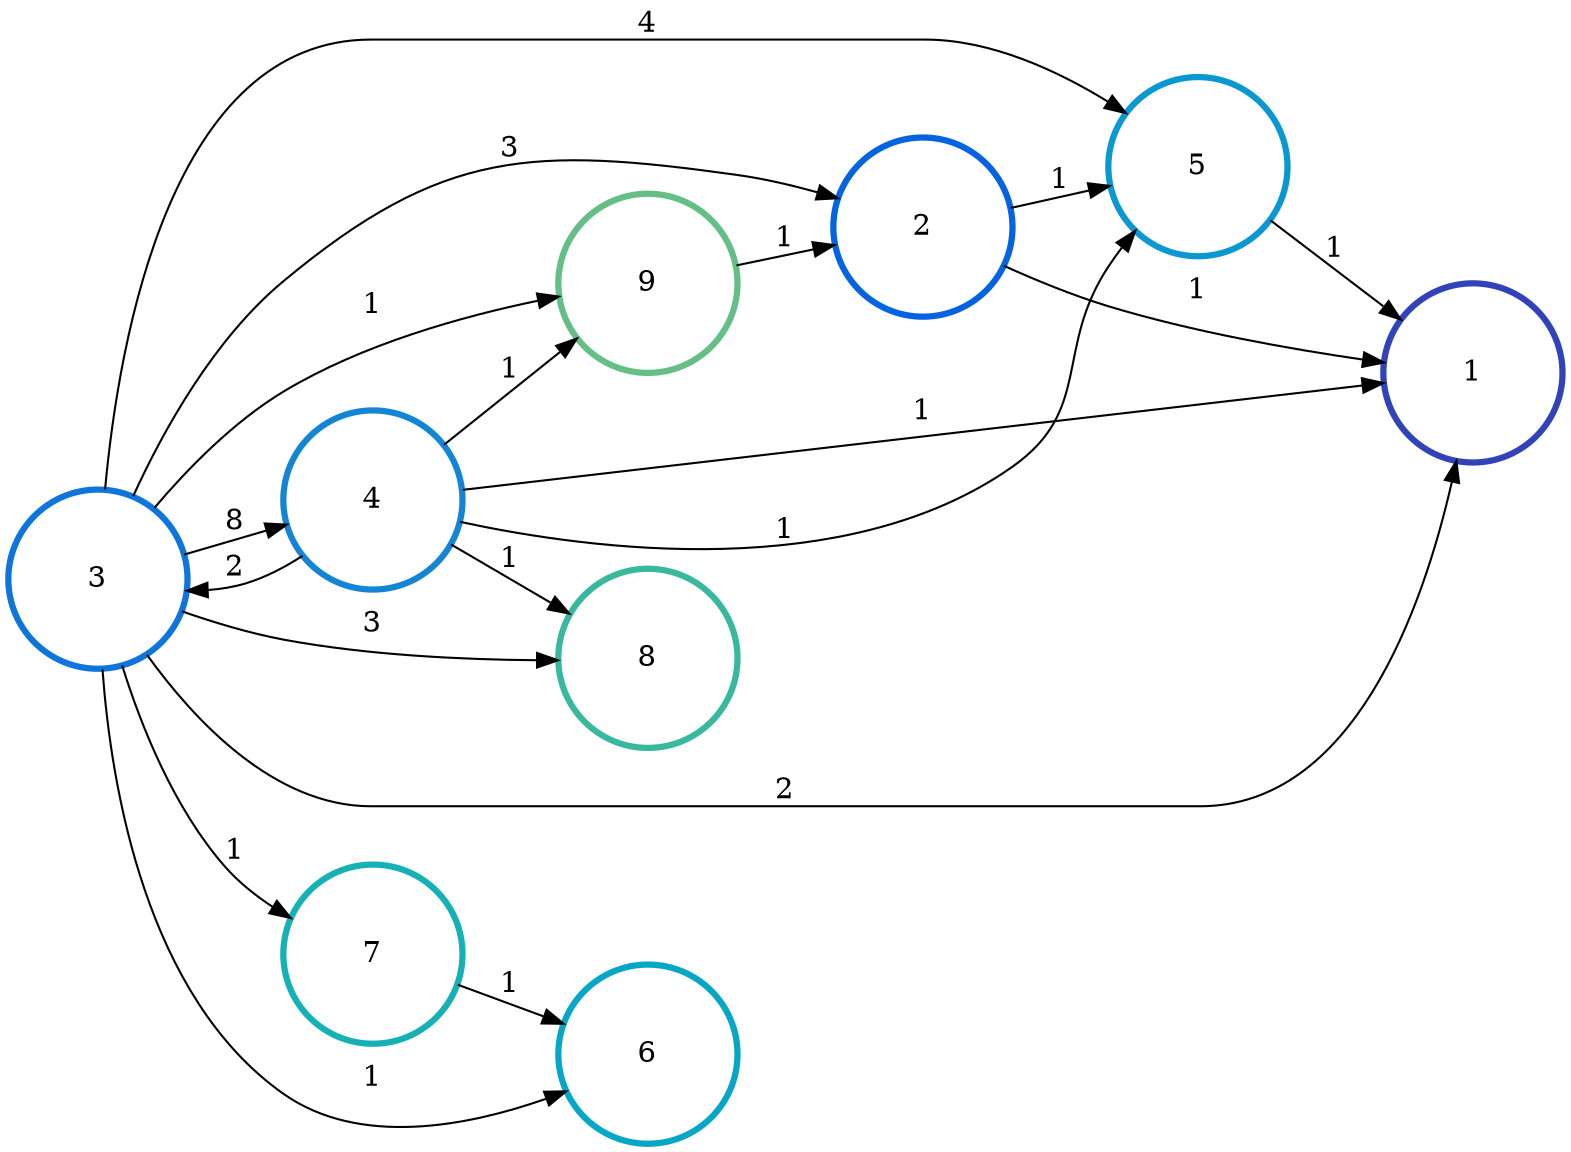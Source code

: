 digraph N {
	overlap="false"
	rankdir="LR"
	0 [label="1",width=1.2,height=1.2,style="",penwidth=3,color="#3243BA"]
	1 [label="2",width=1.2,height=1.2,style="",penwidth=3,color="#0363E1"]
	2 [label="3",width=1.2,height=1.2,style="",penwidth=3,color="#0D75DC"]
	3 [label="4",width=1.2,height=1.2,style="",penwidth=3,color="#1485D4"]
	4 [label="5",width=1.2,height=1.2,style="",penwidth=3,color="#0998D1"]
	5 [label="6",width=1.2,height=1.2,style="",penwidth=3,color="#06A7C6"]
	6 [label="7",width=1.2,height=1.2,style="",penwidth=3,color="#15B1B4"]
	7 [label="8",width=1.2,height=1.2,style="",penwidth=3,color="#38B99E"]
	8 [label="9",width=1.2,height=1.2,style="",penwidth=3,color="#65BE86"]
	1 -> 0 [penwidth=1,color=black,label="1"]
	1 -> 4 [penwidth=1,color=black,label="1"]
	2 -> 0 [penwidth=1,color=black,label="2"]
	2 -> 1 [penwidth=1,color=black,label="3"]
	2 -> 3 [penwidth=1,color=black,label="8"]
	2 -> 4 [penwidth=1,color=black,label="4"]
	2 -> 5 [penwidth=1,color=black,label="1"]
	2 -> 6 [penwidth=1,color=black,label="1"]
	2 -> 7 [penwidth=1,color=black,label="3"]
	2 -> 8 [penwidth=1,color=black,label="1"]
	3 -> 0 [penwidth=1,color=black,label="1"]
	3 -> 2 [penwidth=1,color=black,label="2"]
	3 -> 4 [penwidth=1,color=black,label="1"]
	3 -> 7 [penwidth=1,color=black,label="1"]
	3 -> 8 [penwidth=1,color=black,label="1"]
	4 -> 0 [penwidth=1,color=black,label="1"]
	6 -> 5 [penwidth=1,color=black,label="1"]
	8 -> 1 [penwidth=1,color=black,label="1"]
}

